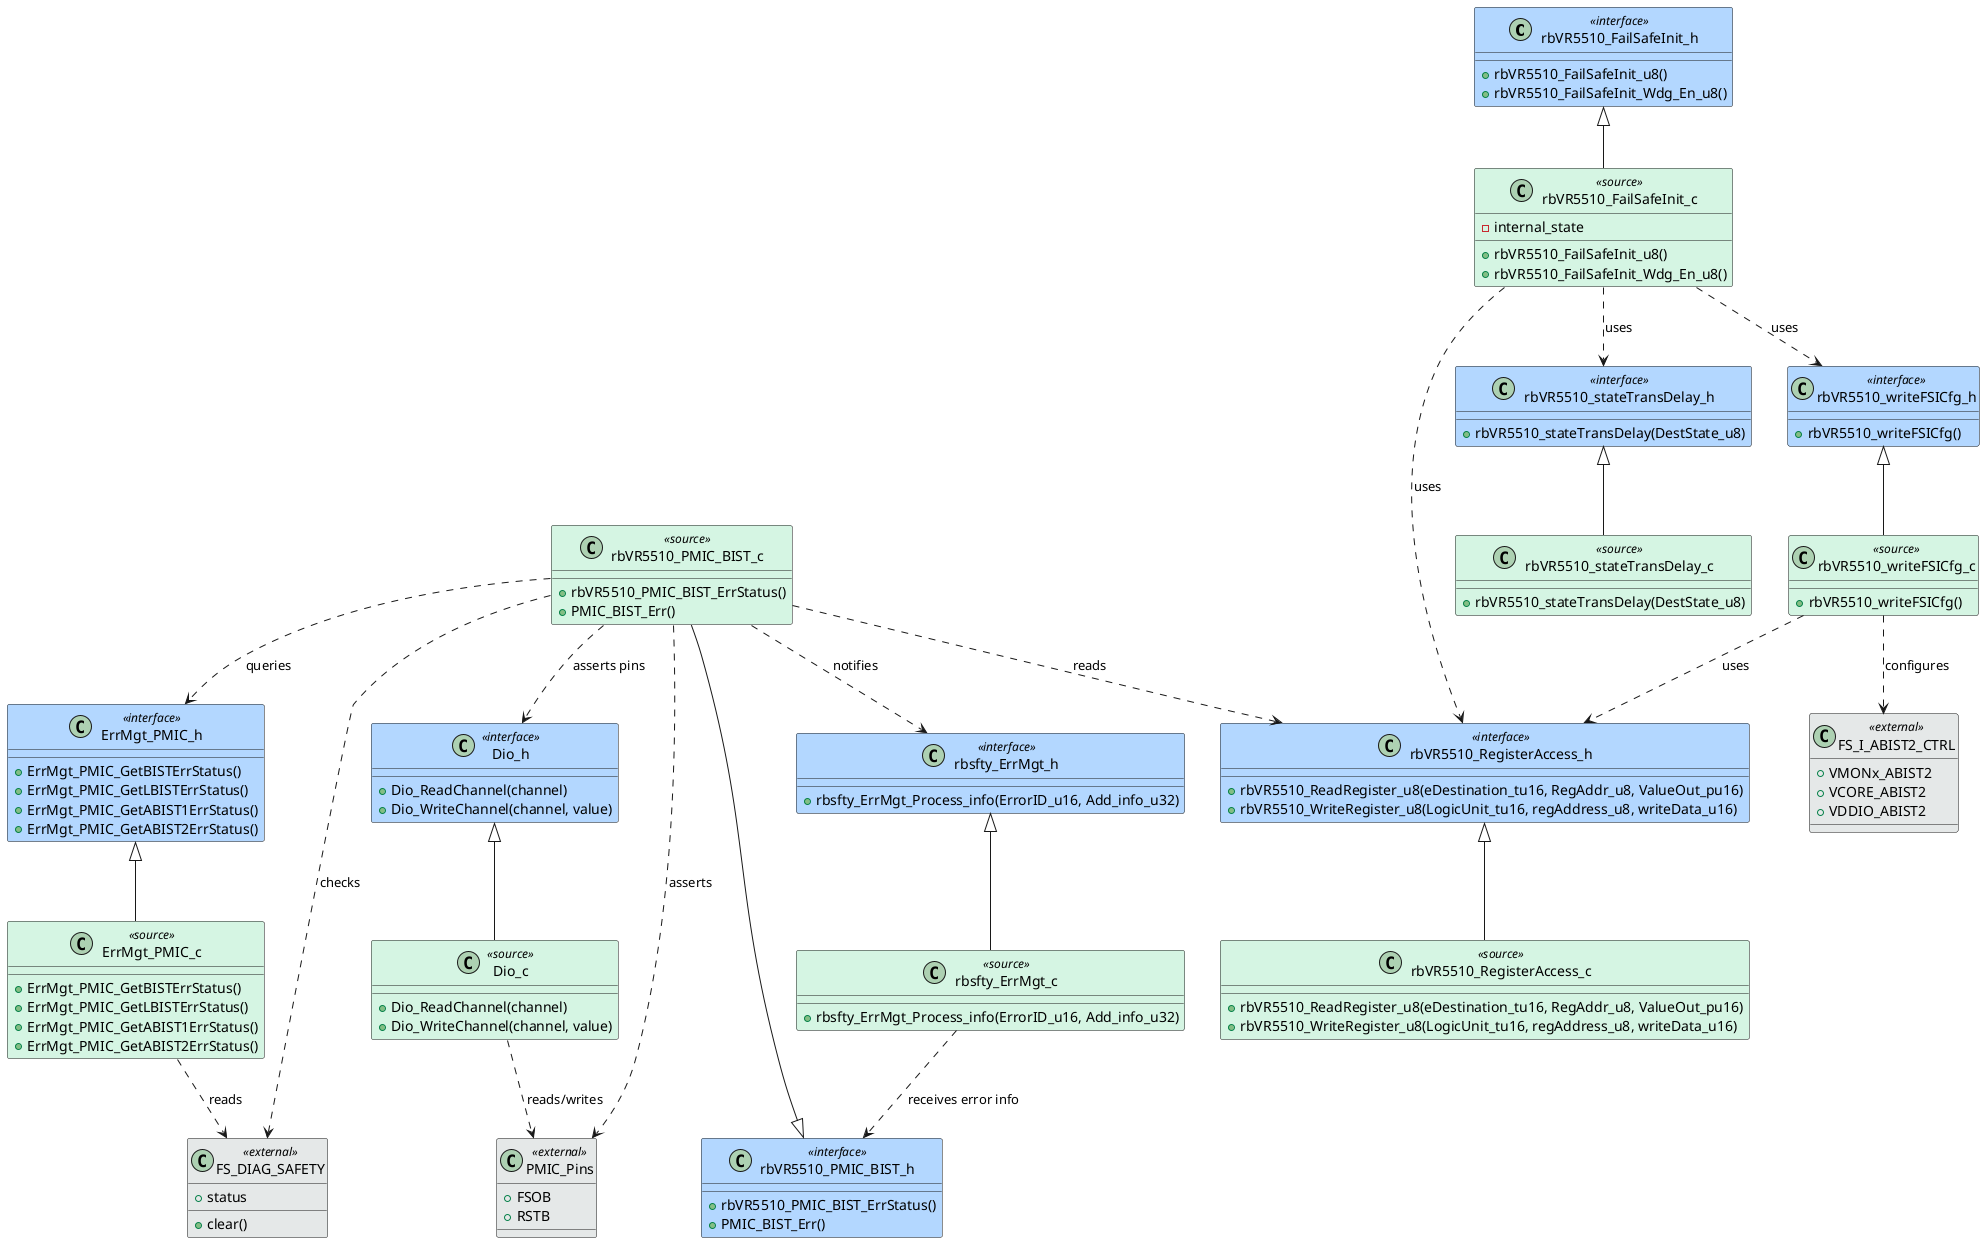 @startuml
' Legend
skinparam class {
    BackgroundColor<<interface>> #B3D7FF
    BackgroundColor<<source>> #D5F5E3
    BackgroundColor<<external>> #E5E8E8
}
 
' Header files (interfaces)
class rbVR5510_FailSafeInit_h <<interface>> {
    +rbVR5510_FailSafeInit_u8()
    +rbVR5510_FailSafeInit_Wdg_En_u8()
}
 
class rbVR5510_writeFSICfg_h <<interface>> {
    +rbVR5510_writeFSICfg()
}
 
class rbVR5510_stateTransDelay_h <<interface>> {
    +rbVR5510_stateTransDelay(DestState_u8)
}
 
class rbVR5510_RegisterAccess_h <<interface>> {
    +rbVR5510_ReadRegister_u8(eDestination_tu16, RegAddr_u8, ValueOut_pu16)
    +rbVR5510_WriteRegister_u8(LogicUnit_tu16, regAddress_u8, writeData_u16)
}
 
class rbVR5510_PMIC_BIST_h <<interface>> {
    +rbVR5510_PMIC_BIST_ErrStatus()
    +PMIC_BIST_Err()
}
 
class ErrMgt_PMIC_h <<interface>> {
    +ErrMgt_PMIC_GetBISTErrStatus()
    +ErrMgt_PMIC_GetLBISTErrStatus()
    +ErrMgt_PMIC_GetABIST1ErrStatus()
    +ErrMgt_PMIC_GetABIST2ErrStatus()
}
 
class rbsfty_ErrMgt_h <<interface>> {
    +rbsfty_ErrMgt_Process_info(ErrorID_u16, Add_info_u32)
}
 
class Dio_h <<interface>> {
    +Dio_ReadChannel(channel)
    +Dio_WriteChannel(channel, value)
}
 
' Source files (implementations)
class rbVR5510_FailSafeInit_c <<source>> {
    -internal_state
    +rbVR5510_FailSafeInit_u8()
    +rbVR5510_FailSafeInit_Wdg_En_u8()
}
 
class rbVR5510_writeFSICfg_c <<source>> {
    +rbVR5510_writeFSICfg()
}
 
class rbVR5510_stateTransDelay_c <<source>> {
    +rbVR5510_stateTransDelay(DestState_u8)
}
 
class rbVR5510_RegisterAccess_c <<source>> {
    +rbVR5510_ReadRegister_u8(eDestination_tu16, RegAddr_u8, ValueOut_pu16)
    +rbVR5510_WriteRegister_u8(LogicUnit_tu16, regAddress_u8, writeData_u16)
}
 
class rbVR5510_PMIC_BIST_c <<source>> {
    +rbVR5510_PMIC_BIST_ErrStatus()
    +PMIC_BIST_Err()
}
 
class ErrMgt_PMIC_c <<source>> {
    +ErrMgt_PMIC_GetBISTErrStatus()
    +ErrMgt_PMIC_GetLBISTErrStatus()
    +ErrMgt_PMIC_GetABIST1ErrStatus()
    +ErrMgt_PMIC_GetABIST2ErrStatus()
}
 
class rbsfty_ErrMgt_c <<source>> {
    +rbsfty_ErrMgt_Process_info(ErrorID_u16, Add_info_u32)
}
 
class Dio_c <<source>> {
    +Dio_ReadChannel(channel)
    +Dio_WriteChannel(channel, value)
}
 
' External/Hardware
class FS_DIAG_SAFETY <<external>> {
    +status
    +clear()
}
 
class FS_I_ABIST2_CTRL <<external>> {
    +VMONx_ABIST2
    +VCORE_ABIST2
    +VDDIO_ABIST2
}
 
class PMIC_Pins <<external>> {
    +FSOB
    +RSTB
}
 
' Relationships (realizations)
rbVR5510_FailSafeInit_c -up-|> rbVR5510_FailSafeInit_h
rbVR5510_writeFSICfg_c -up-|> rbVR5510_writeFSICfg_h
rbVR5510_stateTransDelay_c -up-|> rbVR5510_stateTransDelay_h
rbVR5510_RegisterAccess_c -up-|> rbVR5510_RegisterAccess_h
rbVR5510_PMIC_BIST_c -up-|> rbVR5510_PMIC_BIST_h
ErrMgt_PMIC_c -up-|> ErrMgt_PMIC_h
rbsfty_ErrMgt_c -up-|> rbsfty_ErrMgt_h
Dio_c -up-|> Dio_h
 
' Dependencies
rbVR5510_FailSafeInit_c ..> rbVR5510_writeFSICfg_h : uses
rbVR5510_FailSafeInit_c ..> rbVR5510_stateTransDelay_h : uses
rbVR5510_FailSafeInit_c ..> rbVR5510_RegisterAccess_h : uses
 
rbVR5510_writeFSICfg_c ..> rbVR5510_RegisterAccess_h : uses
rbVR5510_writeFSICfg_c ..> FS_I_ABIST2_CTRL : configures
 
rbVR5510_PMIC_BIST_c ..> rbVR5510_RegisterAccess_h : reads
rbVR5510_PMIC_BIST_c ..> FS_DIAG_SAFETY : checks
rbVR5510_PMIC_BIST_c ..> ErrMgt_PMIC_h : queries
rbVR5510_PMIC_BIST_c ..> rbsfty_ErrMgt_h : notifies
rbVR5510_PMIC_BIST_c ..> Dio_h : asserts pins
rbVR5510_PMIC_BIST_c ..> PMIC_Pins : asserts
 
ErrMgt_PMIC_c ..> FS_DIAG_SAFETY : reads
 
rbsfty_ErrMgt_c ..> rbVR5510_PMIC_BIST_h : receives error info
 
Dio_c ..> PMIC_Pins : reads/writes
 
@enduml